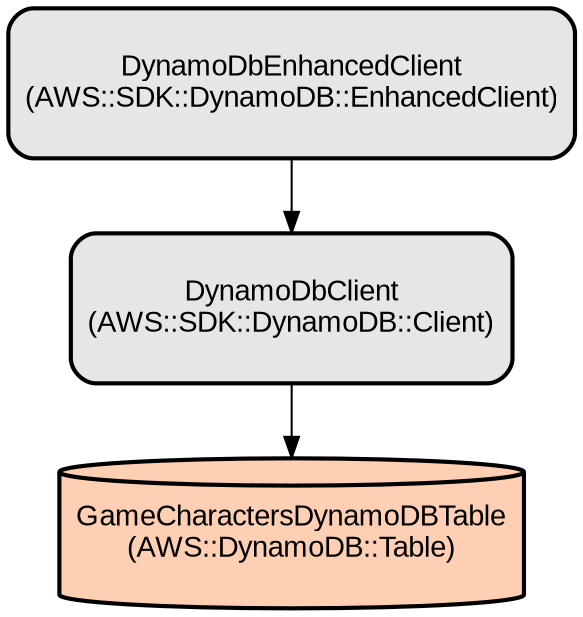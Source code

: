 digraph INFRA {
  node [ color = "black", fillcolor = "#E6E6E6", height =1, style = "filled,bold,rounded", fontname = "Arial" ];
  "GameCharactersDynamoDBTable" [ label = "GameCharactersDynamoDBTable
(AWS::DynamoDB::Table)", shape =cylinder, fillcolor = "#FFCFB3" ];
  "DynamoDbClient" [ label = "DynamoDbClient
(AWS::SDK::DynamoDB::Client)", shape =rectangle ];
  "DynamoDbEnhancedClient" [ label = "DynamoDbEnhancedClient
(AWS::SDK::DynamoDB::EnhancedClient)", shape =rectangle ];
  "DynamoDbClient" -> "GameCharactersDynamoDBTable";
  "DynamoDbEnhancedClient" -> "DynamoDbClient";
}
